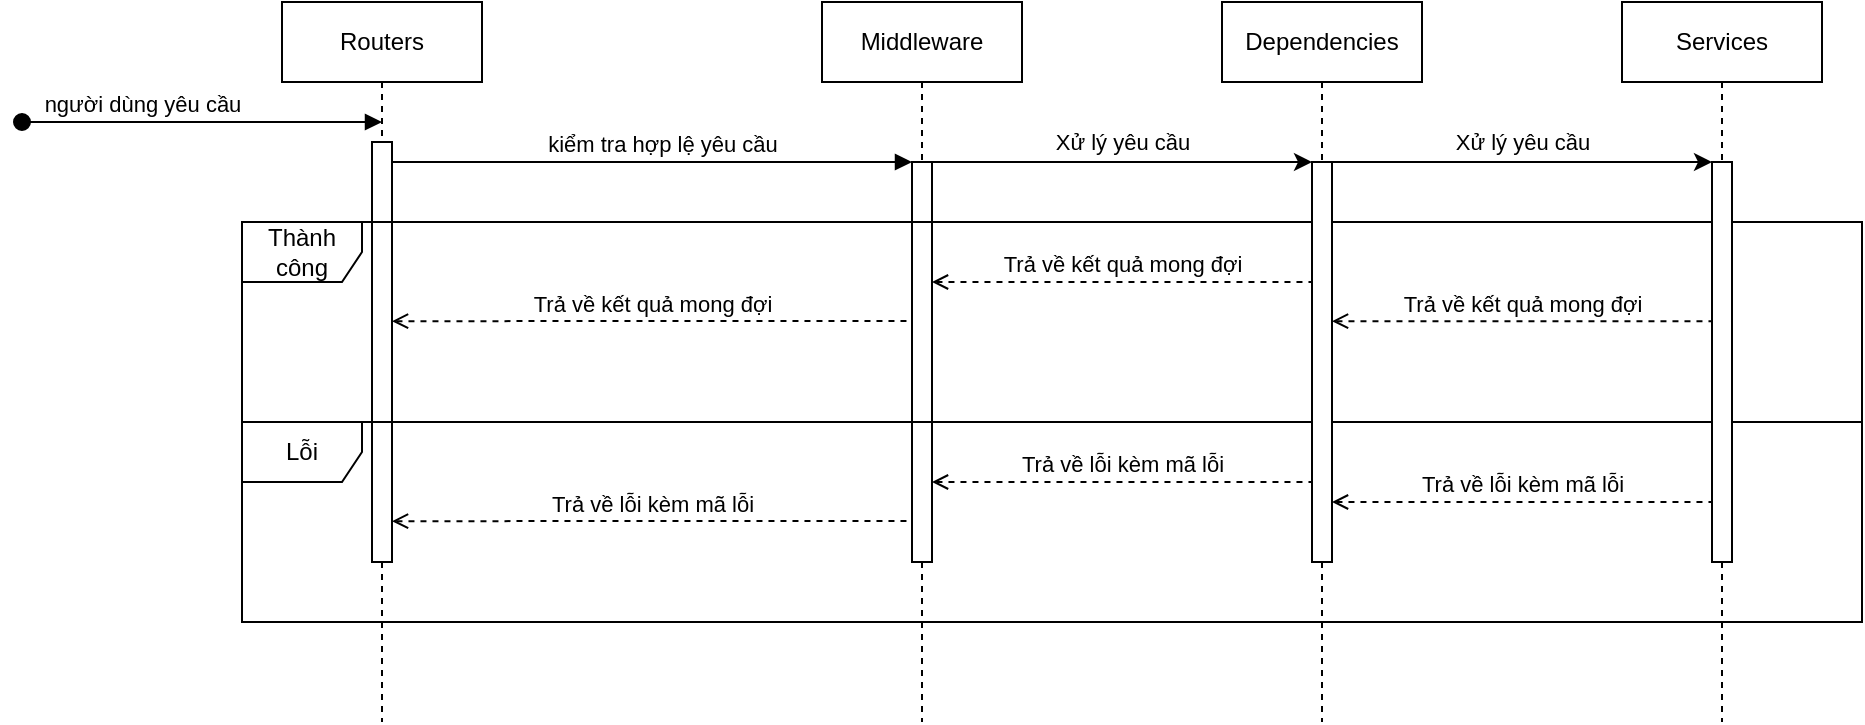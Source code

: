 <mxfile version="25.0.2">
  <diagram name="Page-1" id="2YBvvXClWsGukQMizWep">
    <mxGraphModel dx="2012" dy="787" grid="1" gridSize="10" guides="1" tooltips="1" connect="1" arrows="1" fold="1" page="1" pageScale="1" pageWidth="850" pageHeight="1100" math="0" shadow="0">
      <root>
        <mxCell id="0" />
        <mxCell id="1" parent="0" />
        <mxCell id="aM9ryv3xv72pqoxQDRHE-1" value="Routers" style="shape=umlLifeline;perimeter=lifelinePerimeter;whiteSpace=wrap;html=1;container=0;dropTarget=0;collapsible=0;recursiveResize=0;outlineConnect=0;portConstraint=eastwest;newEdgeStyle={&quot;edgeStyle&quot;:&quot;elbowEdgeStyle&quot;,&quot;elbow&quot;:&quot;vertical&quot;,&quot;curved&quot;:0,&quot;rounded&quot;:0};" parent="1" vertex="1">
          <mxGeometry x="30" y="40" width="100" height="360" as="geometry" />
        </mxCell>
        <mxCell id="aM9ryv3xv72pqoxQDRHE-2" value="" style="html=1;points=[];perimeter=orthogonalPerimeter;outlineConnect=0;targetShapes=umlLifeline;portConstraint=eastwest;newEdgeStyle={&quot;edgeStyle&quot;:&quot;elbowEdgeStyle&quot;,&quot;elbow&quot;:&quot;vertical&quot;,&quot;curved&quot;:0,&quot;rounded&quot;:0};" parent="aM9ryv3xv72pqoxQDRHE-1" vertex="1">
          <mxGeometry x="45" y="70" width="10" height="210" as="geometry" />
        </mxCell>
        <mxCell id="aM9ryv3xv72pqoxQDRHE-3" value="người dùng yêu cầu" style="html=1;verticalAlign=bottom;startArrow=oval;endArrow=block;startSize=8;edgeStyle=elbowEdgeStyle;elbow=vertical;curved=0;rounded=0;" parent="aM9ryv3xv72pqoxQDRHE-1" edge="1">
          <mxGeometry x="-0.333" relative="1" as="geometry">
            <mxPoint x="-130" y="60" as="sourcePoint" />
            <mxPoint x="50" y="60" as="targetPoint" />
            <Array as="points">
              <mxPoint x="40" y="60" />
            </Array>
            <mxPoint as="offset" />
          </mxGeometry>
        </mxCell>
        <mxCell id="aM9ryv3xv72pqoxQDRHE-5" value="Middleware" style="shape=umlLifeline;perimeter=lifelinePerimeter;whiteSpace=wrap;html=1;container=0;dropTarget=0;collapsible=0;recursiveResize=0;outlineConnect=0;portConstraint=eastwest;newEdgeStyle={&quot;edgeStyle&quot;:&quot;elbowEdgeStyle&quot;,&quot;elbow&quot;:&quot;vertical&quot;,&quot;curved&quot;:0,&quot;rounded&quot;:0};" parent="1" vertex="1">
          <mxGeometry x="300" y="40" width="100" height="360" as="geometry" />
        </mxCell>
        <mxCell id="aM9ryv3xv72pqoxQDRHE-6" value="" style="html=1;points=[];perimeter=orthogonalPerimeter;outlineConnect=0;targetShapes=umlLifeline;portConstraint=eastwest;newEdgeStyle={&quot;edgeStyle&quot;:&quot;elbowEdgeStyle&quot;,&quot;elbow&quot;:&quot;vertical&quot;,&quot;curved&quot;:0,&quot;rounded&quot;:0};" parent="aM9ryv3xv72pqoxQDRHE-5" vertex="1">
          <mxGeometry x="45" y="80" width="10" height="200" as="geometry" />
        </mxCell>
        <mxCell id="aM9ryv3xv72pqoxQDRHE-7" value="kiểm tra hợp lệ yêu cầu" style="html=1;verticalAlign=bottom;endArrow=block;edgeStyle=elbowEdgeStyle;elbow=vertical;curved=0;rounded=0;" parent="1" source="aM9ryv3xv72pqoxQDRHE-2" target="aM9ryv3xv72pqoxQDRHE-6" edge="1">
          <mxGeometry x="0.038" relative="1" as="geometry">
            <mxPoint x="55" y="130" as="sourcePoint" />
            <Array as="points">
              <mxPoint x="90" y="120" />
            </Array>
            <mxPoint as="offset" />
          </mxGeometry>
        </mxCell>
        <mxCell id="aM9ryv3xv72pqoxQDRHE-10" value="Trả về kết quả mong đợi" style="html=1;verticalAlign=bottom;endArrow=none;dashed=1;endSize=8;edgeStyle=elbowEdgeStyle;elbow=vertical;curved=0;rounded=0;endFill=0;startArrow=open;startFill=0;" parent="1" edge="1">
          <mxGeometry relative="1" as="geometry">
            <mxPoint x="345" y="199.583" as="targetPoint" />
            <Array as="points" />
            <mxPoint x="85" y="199.583" as="sourcePoint" />
          </mxGeometry>
        </mxCell>
        <mxCell id="FjuvQRRgrO6sMCrjcoxV-1" value="Thành công" style="shape=umlFrame;whiteSpace=wrap;html=1;pointerEvents=0;" parent="1" vertex="1">
          <mxGeometry x="10" y="150" width="810" height="100" as="geometry" />
        </mxCell>
        <mxCell id="FjuvQRRgrO6sMCrjcoxV-4" value="Lỗi" style="shape=umlFrame;whiteSpace=wrap;html=1;pointerEvents=0;" parent="1" vertex="1">
          <mxGeometry x="10" y="250" width="810" height="100" as="geometry" />
        </mxCell>
        <mxCell id="FjuvQRRgrO6sMCrjcoxV-6" value="Trả về lỗi kèm mã lỗi" style="html=1;verticalAlign=bottom;endArrow=none;dashed=1;endSize=8;edgeStyle=elbowEdgeStyle;elbow=vertical;curved=0;rounded=0;endFill=0;startArrow=open;startFill=0;" parent="1" edge="1">
          <mxGeometry relative="1" as="geometry">
            <mxPoint x="345" y="299.913" as="targetPoint" />
            <Array as="points" />
            <mxPoint x="85" y="299.58" as="sourcePoint" />
          </mxGeometry>
        </mxCell>
        <mxCell id="FjuvQRRgrO6sMCrjcoxV-7" value="Dependencies" style="shape=umlLifeline;perimeter=lifelinePerimeter;whiteSpace=wrap;html=1;container=0;dropTarget=0;collapsible=0;recursiveResize=0;outlineConnect=0;portConstraint=eastwest;newEdgeStyle={&quot;edgeStyle&quot;:&quot;elbowEdgeStyle&quot;,&quot;elbow&quot;:&quot;vertical&quot;,&quot;curved&quot;:0,&quot;rounded&quot;:0};" parent="1" vertex="1">
          <mxGeometry x="500" y="40" width="100" height="360" as="geometry" />
        </mxCell>
        <mxCell id="FjuvQRRgrO6sMCrjcoxV-8" value="" style="html=1;points=[];perimeter=orthogonalPerimeter;outlineConnect=0;targetShapes=umlLifeline;portConstraint=eastwest;newEdgeStyle={&quot;edgeStyle&quot;:&quot;elbowEdgeStyle&quot;,&quot;elbow&quot;:&quot;vertical&quot;,&quot;curved&quot;:0,&quot;rounded&quot;:0};" parent="FjuvQRRgrO6sMCrjcoxV-7" vertex="1">
          <mxGeometry x="45" y="80" width="10" height="200" as="geometry" />
        </mxCell>
        <mxCell id="FjuvQRRgrO6sMCrjcoxV-9" value="" style="endArrow=classic;html=1;rounded=0;" parent="1" edge="1">
          <mxGeometry width="50" height="50" relative="1" as="geometry">
            <mxPoint x="355" y="120" as="sourcePoint" />
            <mxPoint x="545" y="120" as="targetPoint" />
          </mxGeometry>
        </mxCell>
        <mxCell id="FjuvQRRgrO6sMCrjcoxV-10" value="Xử lý yêu cầu" style="edgeLabel;html=1;align=center;verticalAlign=middle;resizable=0;points=[];" parent="FjuvQRRgrO6sMCrjcoxV-9" vertex="1" connectable="0">
          <mxGeometry x="-0.005" y="2" relative="1" as="geometry">
            <mxPoint y="-8" as="offset" />
          </mxGeometry>
        </mxCell>
        <mxCell id="FjuvQRRgrO6sMCrjcoxV-11" value="Trả về kết quả mong đợi" style="html=1;verticalAlign=bottom;endArrow=none;dashed=1;endSize=8;edgeStyle=elbowEdgeStyle;elbow=vertical;curved=0;rounded=0;endFill=0;startArrow=open;startFill=0;" parent="1" source="aM9ryv3xv72pqoxQDRHE-6" target="FjuvQRRgrO6sMCrjcoxV-8" edge="1">
          <mxGeometry relative="1" as="geometry">
            <mxPoint x="620" y="180.207" as="targetPoint" />
            <Array as="points">
              <mxPoint x="520" y="180" />
            </Array>
            <mxPoint x="360" y="180" as="sourcePoint" />
          </mxGeometry>
        </mxCell>
        <mxCell id="FjuvQRRgrO6sMCrjcoxV-12" value="Trả về lỗi kèm mã lỗi" style="html=1;verticalAlign=bottom;endArrow=none;dashed=1;endSize=8;edgeStyle=elbowEdgeStyle;elbow=vertical;curved=0;rounded=0;endFill=0;startArrow=open;startFill=0;" parent="1" source="aM9ryv3xv72pqoxQDRHE-6" target="FjuvQRRgrO6sMCrjcoxV-8" edge="1">
          <mxGeometry relative="1" as="geometry">
            <mxPoint x="630" y="280" as="targetPoint" />
            <Array as="points">
              <mxPoint x="520" y="280" />
            </Array>
            <mxPoint x="370" y="280" as="sourcePoint" />
          </mxGeometry>
        </mxCell>
        <mxCell id="80FPOp_7XQ386B29gQPi-1" value="Services" style="shape=umlLifeline;perimeter=lifelinePerimeter;whiteSpace=wrap;html=1;container=0;dropTarget=0;collapsible=0;recursiveResize=0;outlineConnect=0;portConstraint=eastwest;newEdgeStyle={&quot;edgeStyle&quot;:&quot;elbowEdgeStyle&quot;,&quot;elbow&quot;:&quot;vertical&quot;,&quot;curved&quot;:0,&quot;rounded&quot;:0};" vertex="1" parent="1">
          <mxGeometry x="700" y="40" width="100" height="360" as="geometry" />
        </mxCell>
        <mxCell id="80FPOp_7XQ386B29gQPi-2" value="" style="html=1;points=[];perimeter=orthogonalPerimeter;outlineConnect=0;targetShapes=umlLifeline;portConstraint=eastwest;newEdgeStyle={&quot;edgeStyle&quot;:&quot;elbowEdgeStyle&quot;,&quot;elbow&quot;:&quot;vertical&quot;,&quot;curved&quot;:0,&quot;rounded&quot;:0};" vertex="1" parent="80FPOp_7XQ386B29gQPi-1">
          <mxGeometry x="45" y="80" width="10" height="200" as="geometry" />
        </mxCell>
        <mxCell id="80FPOp_7XQ386B29gQPi-3" value="" style="endArrow=classic;html=1;rounded=0;" edge="1" parent="1">
          <mxGeometry width="50" height="50" relative="1" as="geometry">
            <mxPoint x="555" y="120" as="sourcePoint" />
            <mxPoint x="745" y="120" as="targetPoint" />
          </mxGeometry>
        </mxCell>
        <mxCell id="80FPOp_7XQ386B29gQPi-4" value="Xử lý yêu cầu" style="edgeLabel;html=1;align=center;verticalAlign=middle;resizable=0;points=[];" vertex="1" connectable="0" parent="80FPOp_7XQ386B29gQPi-3">
          <mxGeometry x="-0.005" y="2" relative="1" as="geometry">
            <mxPoint y="-8" as="offset" />
          </mxGeometry>
        </mxCell>
        <mxCell id="80FPOp_7XQ386B29gQPi-5" value="Trả về kết quả mong đợi" style="html=1;verticalAlign=bottom;endArrow=none;dashed=1;endSize=8;edgeStyle=elbowEdgeStyle;elbow=vertical;curved=0;rounded=0;endFill=0;startArrow=open;startFill=0;" edge="1" parent="1" source="FjuvQRRgrO6sMCrjcoxV-8" target="80FPOp_7XQ386B29gQPi-2">
          <mxGeometry relative="1" as="geometry">
            <mxPoint x="740" y="199.58" as="targetPoint" />
            <Array as="points">
              <mxPoint x="715" y="199.58" />
            </Array>
            <mxPoint x="550" y="199.58" as="sourcePoint" />
          </mxGeometry>
        </mxCell>
        <mxCell id="80FPOp_7XQ386B29gQPi-6" value="Trả về lỗi kèm mã lỗi" style="html=1;verticalAlign=bottom;endArrow=none;dashed=1;endSize=8;edgeStyle=elbowEdgeStyle;elbow=vertical;curved=0;rounded=0;endFill=0;startArrow=open;startFill=0;" edge="1" parent="1" source="FjuvQRRgrO6sMCrjcoxV-8" target="80FPOp_7XQ386B29gQPi-2">
          <mxGeometry relative="1" as="geometry">
            <mxPoint x="750" y="290" as="targetPoint" />
            <Array as="points">
              <mxPoint x="725" y="290" />
            </Array>
            <mxPoint x="560" y="290" as="sourcePoint" />
          </mxGeometry>
        </mxCell>
      </root>
    </mxGraphModel>
  </diagram>
</mxfile>
